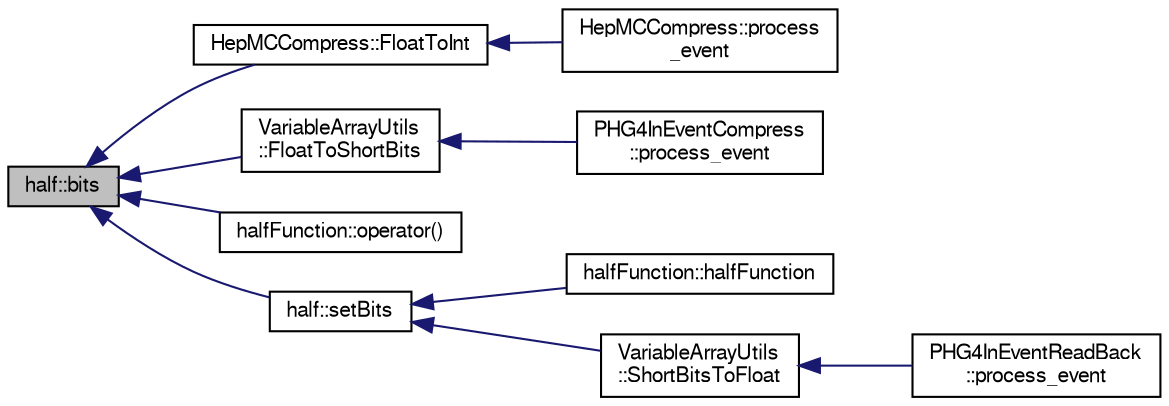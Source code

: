 digraph "half::bits"
{
  bgcolor="transparent";
  edge [fontname="FreeSans",fontsize="10",labelfontname="FreeSans",labelfontsize="10"];
  node [fontname="FreeSans",fontsize="10",shape=record];
  rankdir="LR";
  Node1 [label="half::bits",height=0.2,width=0.4,color="black", fillcolor="grey75", style="filled" fontcolor="black"];
  Node1 -> Node2 [dir="back",color="midnightblue",fontsize="10",style="solid",fontname="FreeSans"];
  Node2 [label="HepMCCompress::FloatToInt",height=0.2,width=0.4,color="black",URL="$d0/d7f/classHepMCCompress.html#a7b2aa34610e445b64d866e39157df348"];
  Node2 -> Node3 [dir="back",color="midnightblue",fontsize="10",style="solid",fontname="FreeSans"];
  Node3 [label="HepMCCompress::process\l_event",height=0.2,width=0.4,color="black",URL="$d0/d7f/classHepMCCompress.html#af609c730e44915318b8c52bd03c419bf"];
  Node1 -> Node4 [dir="back",color="midnightblue",fontsize="10",style="solid",fontname="FreeSans"];
  Node4 [label="VariableArrayUtils\l::FloatToShortBits",height=0.2,width=0.4,color="black",URL="$d2/d08/classVariableArrayUtils.html#a58b626e5325406f70b023beabdac9eed"];
  Node4 -> Node5 [dir="back",color="midnightblue",fontsize="10",style="solid",fontname="FreeSans"];
  Node5 [label="PHG4InEventCompress\l::process_event",height=0.2,width=0.4,color="black",URL="$dc/d9a/classPHG4InEventCompress.html#a90aa61e9a022c17368a44e38a453a039"];
  Node1 -> Node6 [dir="back",color="midnightblue",fontsize="10",style="solid",fontname="FreeSans"];
  Node6 [label="halfFunction::operator()",height=0.2,width=0.4,color="black",URL="$d1/d0a/classhalfFunction.html#a817c05714536e041bb3f7d424e13a989"];
  Node1 -> Node7 [dir="back",color="midnightblue",fontsize="10",style="solid",fontname="FreeSans"];
  Node7 [label="half::setBits",height=0.2,width=0.4,color="black",URL="$d2/d29/classhalf.html#a4857b7bd2071eb5c23e35cd8d2bea79a"];
  Node7 -> Node8 [dir="back",color="midnightblue",fontsize="10",style="solid",fontname="FreeSans"];
  Node8 [label="halfFunction::halfFunction",height=0.2,width=0.4,color="black",URL="$d1/d0a/classhalfFunction.html#a1db15d9c2a1b520f7ecd6a1c1dea66fb"];
  Node7 -> Node9 [dir="back",color="midnightblue",fontsize="10",style="solid",fontname="FreeSans"];
  Node9 [label="VariableArrayUtils\l::ShortBitsToFloat",height=0.2,width=0.4,color="black",URL="$d2/d08/classVariableArrayUtils.html#aa3e80d2e6209ea8388272b75ba45b95c"];
  Node9 -> Node10 [dir="back",color="midnightblue",fontsize="10",style="solid",fontname="FreeSans"];
  Node10 [label="PHG4InEventReadBack\l::process_event",height=0.2,width=0.4,color="black",URL="$d8/ded/classPHG4InEventReadBack.html#a574dbb6f4f23e1f62a3e8deb7c4298d7"];
}

